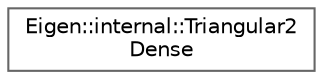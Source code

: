 digraph "Graphical Class Hierarchy"
{
 // LATEX_PDF_SIZE
  bgcolor="transparent";
  edge [fontname=Helvetica,fontsize=10,labelfontname=Helvetica,labelfontsize=10];
  node [fontname=Helvetica,fontsize=10,shape=box,height=0.2,width=0.4];
  rankdir="LR";
  Node0 [id="Node000000",label="Eigen::internal::Triangular2\lDense",height=0.2,width=0.4,color="grey40", fillcolor="white", style="filled",URL="$structEigen_1_1internal_1_1Triangular2Dense.html",tooltip=" "];
}
